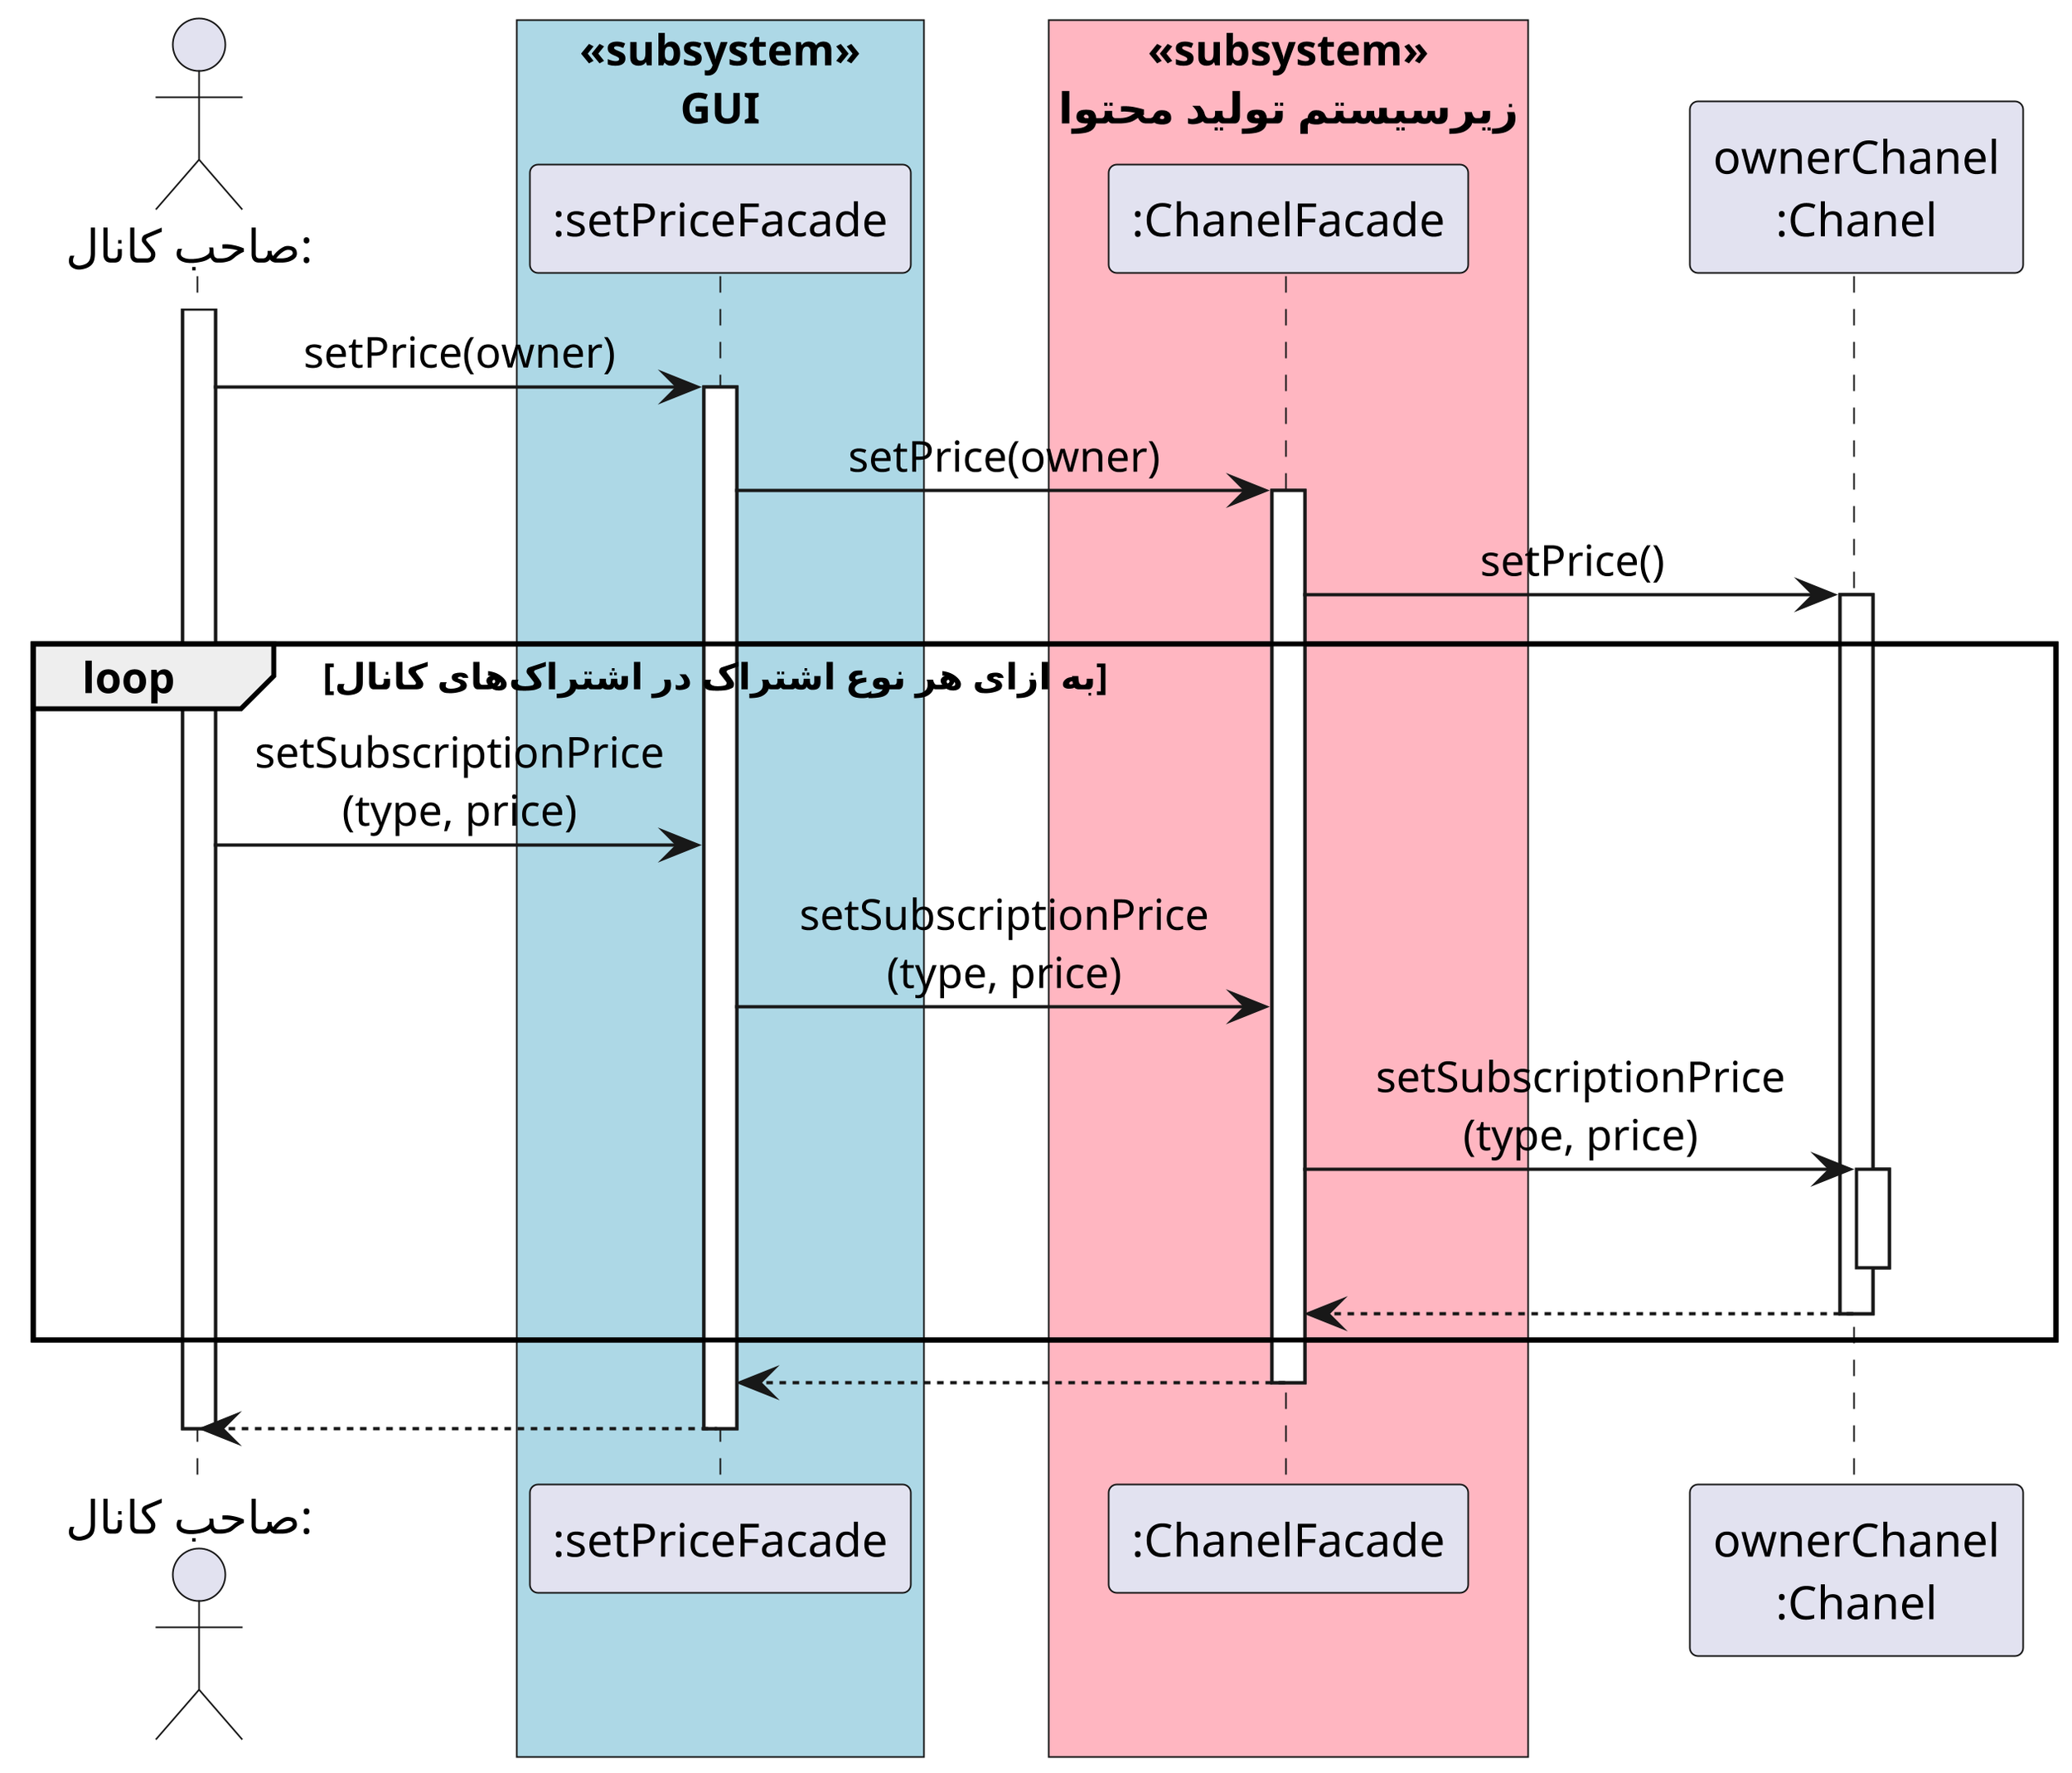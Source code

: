 @startuml set_subscription_price


scale 4
skinparam DefaultFontName Vazir
skinparam DefaultTextAlignment center

actor ":صاحب کانال" as owner
box "«subsystem»\nGUI" #LightBlue
participant ":setPriceFacade" as ui
end box
box "«subsystem»\nزیرسیستم تولید محتوا" #LightPink
participant ":ChanelFacade" as chanelFacade
end box
participant "ownerChanel\n:Chanel" as chanel


activate owner
owner -> ui: setPrice(owner)
activate ui
ui -> chanelFacade: setPrice(owner)
activate chanelFacade
chanelFacade -> chanel: setPrice()
activate chanel
loop به ازای هر نوع اشتراک در اشتراک‌های کانال
    owner -> ui: setSubscriptionPrice\n(type, price)
    ui -> chanelFacade: setSubscriptionPrice\n(type, price)
    chanelFacade -> chanel: setSubscriptionPrice\n(type, price)
    activate chanel
    deactivate chanel
    chanel --> chanelFacade
    deactivate chanel
end
chanelFacade --> ui
deactivate chanelFacade
ui --> owner
deactivate ui
deactivate owner


@enduml